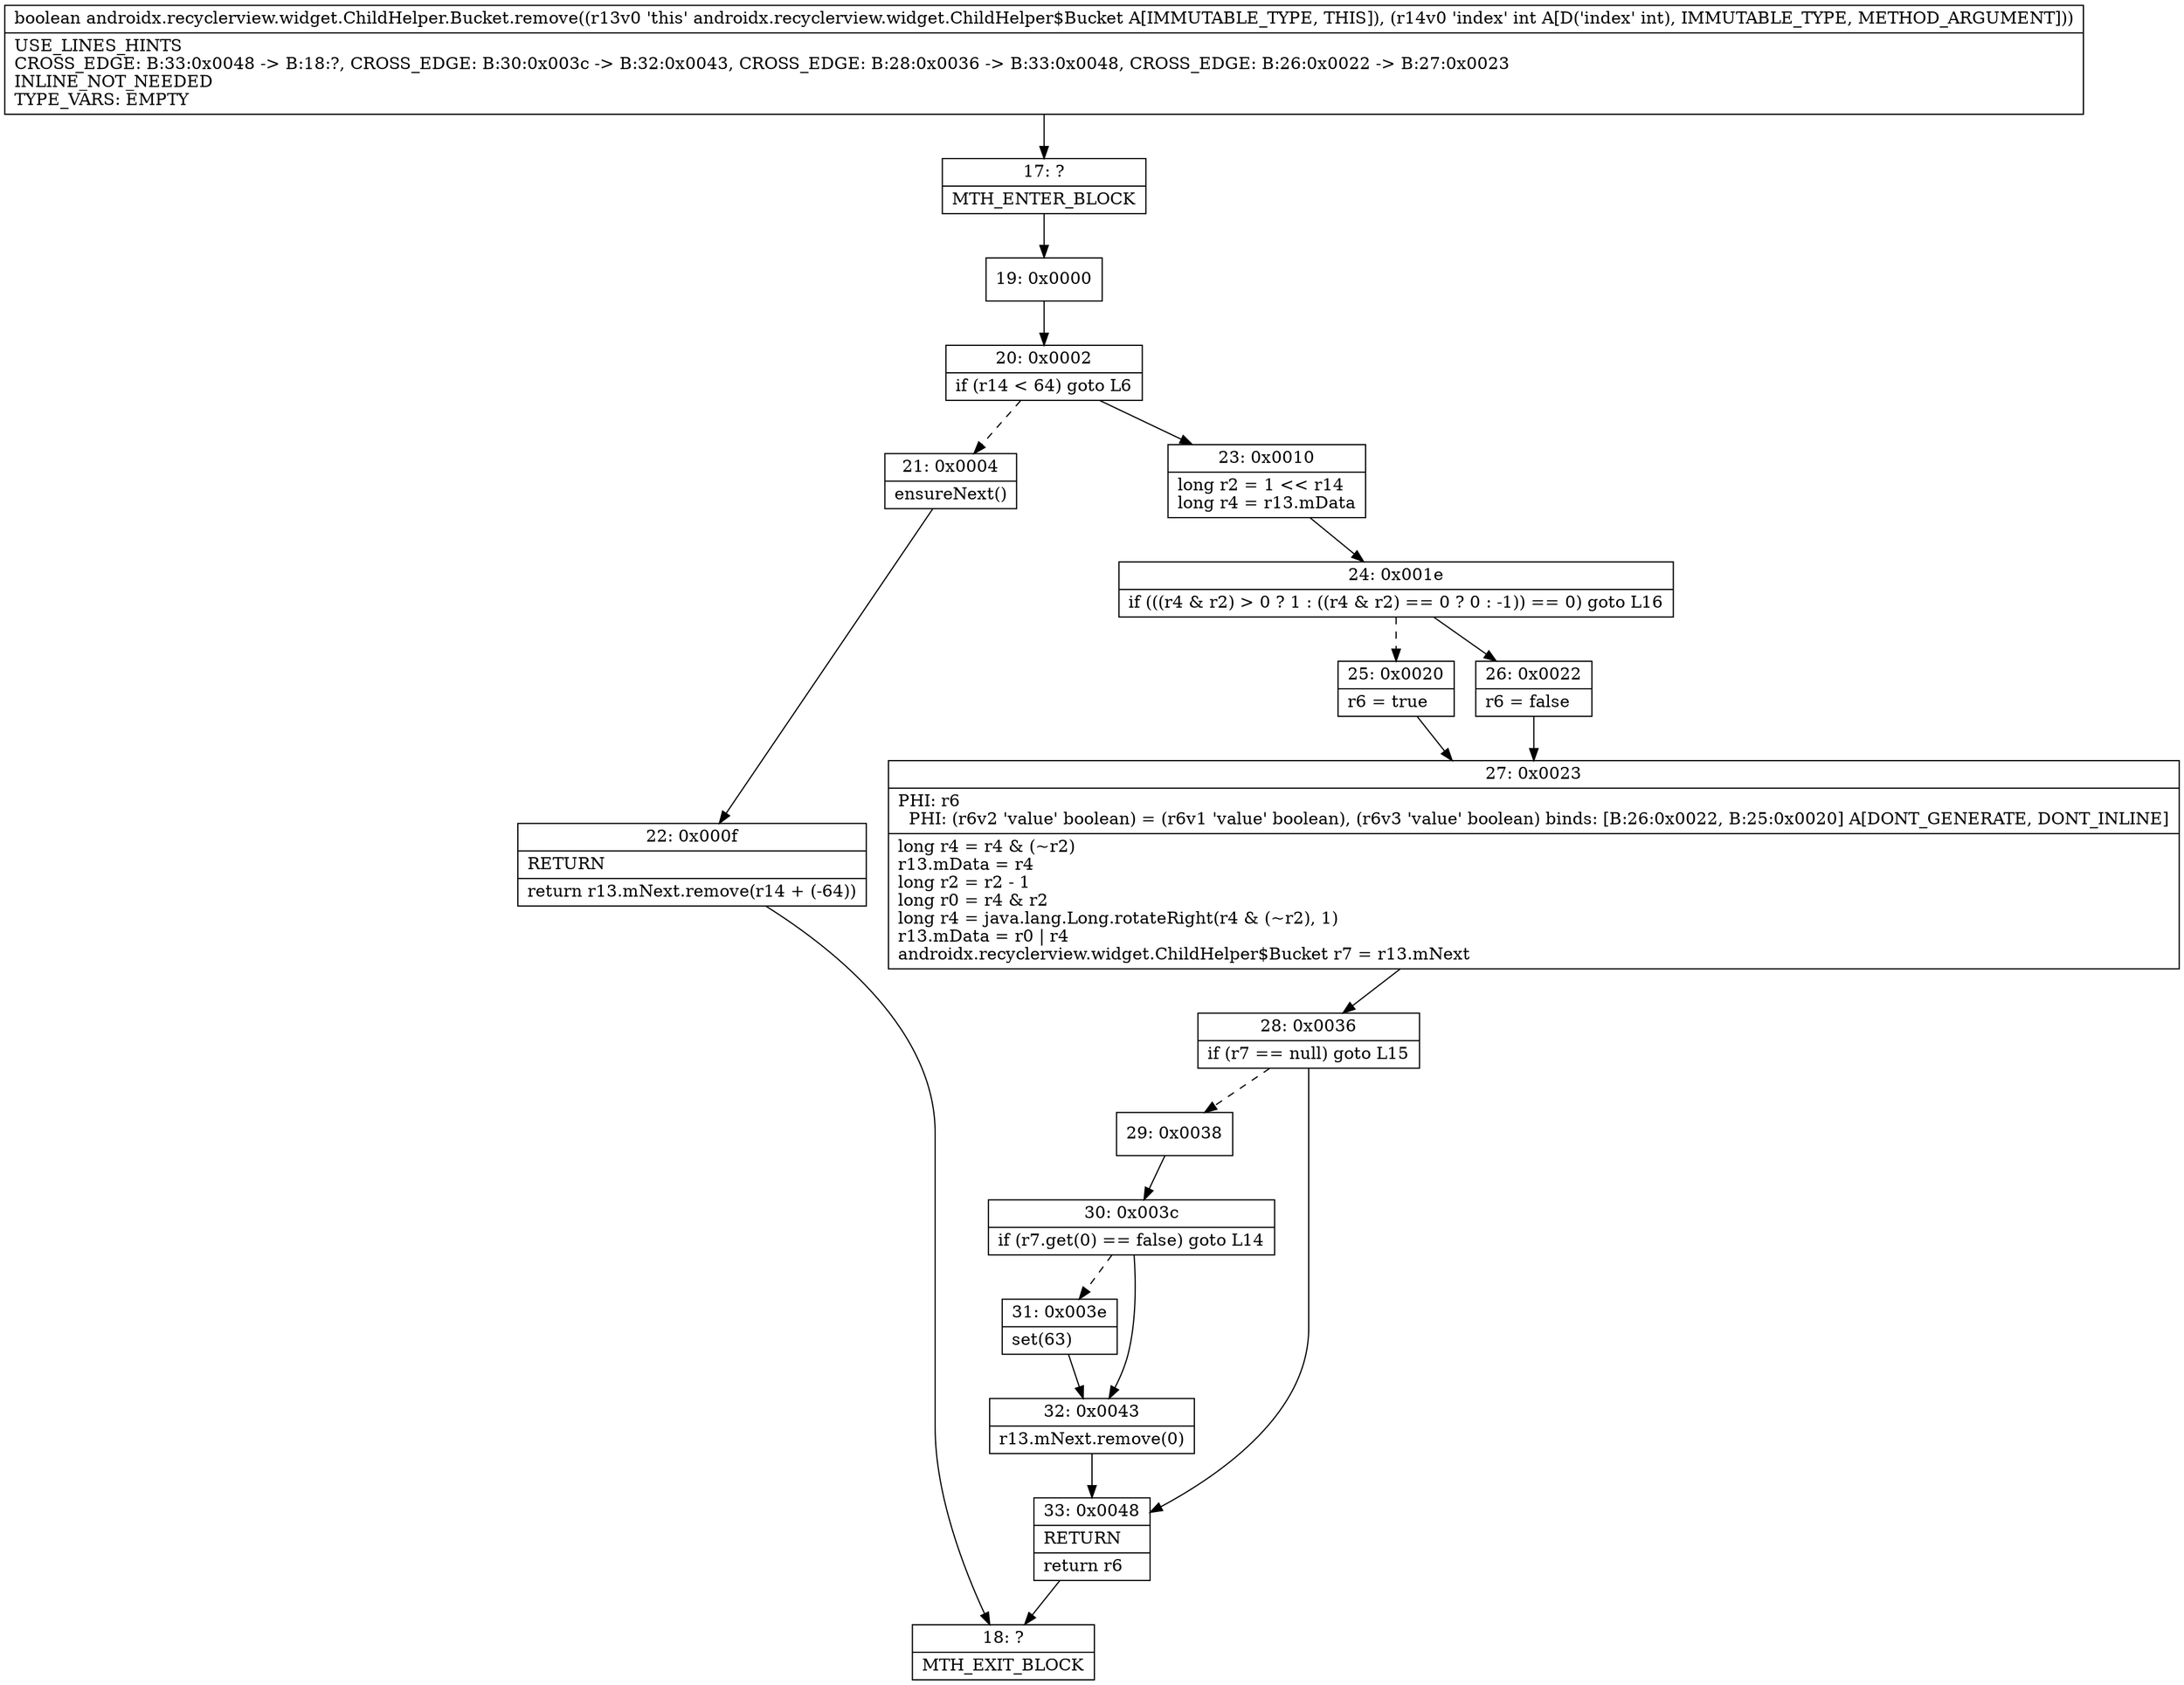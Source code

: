 digraph "CFG forandroidx.recyclerview.widget.ChildHelper.Bucket.remove(I)Z" {
Node_17 [shape=record,label="{17\:\ ?|MTH_ENTER_BLOCK\l}"];
Node_19 [shape=record,label="{19\:\ 0x0000}"];
Node_20 [shape=record,label="{20\:\ 0x0002|if (r14 \< 64) goto L6\l}"];
Node_21 [shape=record,label="{21\:\ 0x0004|ensureNext()\l}"];
Node_22 [shape=record,label="{22\:\ 0x000f|RETURN\l|return r13.mNext.remove(r14 + (\-64))\l}"];
Node_18 [shape=record,label="{18\:\ ?|MTH_EXIT_BLOCK\l}"];
Node_23 [shape=record,label="{23\:\ 0x0010|long r2 = 1 \<\< r14\llong r4 = r13.mData\l}"];
Node_24 [shape=record,label="{24\:\ 0x001e|if (((r4 & r2) \> 0 ? 1 : ((r4 & r2) == 0 ? 0 : \-1)) == 0) goto L16\l}"];
Node_25 [shape=record,label="{25\:\ 0x0020|r6 = true\l}"];
Node_27 [shape=record,label="{27\:\ 0x0023|PHI: r6 \l  PHI: (r6v2 'value' boolean) = (r6v1 'value' boolean), (r6v3 'value' boolean) binds: [B:26:0x0022, B:25:0x0020] A[DONT_GENERATE, DONT_INLINE]\l|long r4 = r4 & (~r2)\lr13.mData = r4\llong r2 = r2 \- 1\llong r0 = r4 & r2\llong r4 = java.lang.Long.rotateRight(r4 & (~r2), 1)\lr13.mData = r0 \| r4\landroidx.recyclerview.widget.ChildHelper$Bucket r7 = r13.mNext\l}"];
Node_28 [shape=record,label="{28\:\ 0x0036|if (r7 == null) goto L15\l}"];
Node_29 [shape=record,label="{29\:\ 0x0038}"];
Node_30 [shape=record,label="{30\:\ 0x003c|if (r7.get(0) == false) goto L14\l}"];
Node_31 [shape=record,label="{31\:\ 0x003e|set(63)\l}"];
Node_32 [shape=record,label="{32\:\ 0x0043|r13.mNext.remove(0)\l}"];
Node_33 [shape=record,label="{33\:\ 0x0048|RETURN\l|return r6\l}"];
Node_26 [shape=record,label="{26\:\ 0x0022|r6 = false\l}"];
MethodNode[shape=record,label="{boolean androidx.recyclerview.widget.ChildHelper.Bucket.remove((r13v0 'this' androidx.recyclerview.widget.ChildHelper$Bucket A[IMMUTABLE_TYPE, THIS]), (r14v0 'index' int A[D('index' int), IMMUTABLE_TYPE, METHOD_ARGUMENT]))  | USE_LINES_HINTS\lCROSS_EDGE: B:33:0x0048 \-\> B:18:?, CROSS_EDGE: B:30:0x003c \-\> B:32:0x0043, CROSS_EDGE: B:28:0x0036 \-\> B:33:0x0048, CROSS_EDGE: B:26:0x0022 \-\> B:27:0x0023\lINLINE_NOT_NEEDED\lTYPE_VARS: EMPTY\l}"];
MethodNode -> Node_17;Node_17 -> Node_19;
Node_19 -> Node_20;
Node_20 -> Node_21[style=dashed];
Node_20 -> Node_23;
Node_21 -> Node_22;
Node_22 -> Node_18;
Node_23 -> Node_24;
Node_24 -> Node_25[style=dashed];
Node_24 -> Node_26;
Node_25 -> Node_27;
Node_27 -> Node_28;
Node_28 -> Node_29[style=dashed];
Node_28 -> Node_33;
Node_29 -> Node_30;
Node_30 -> Node_31[style=dashed];
Node_30 -> Node_32;
Node_31 -> Node_32;
Node_32 -> Node_33;
Node_33 -> Node_18;
Node_26 -> Node_27;
}


